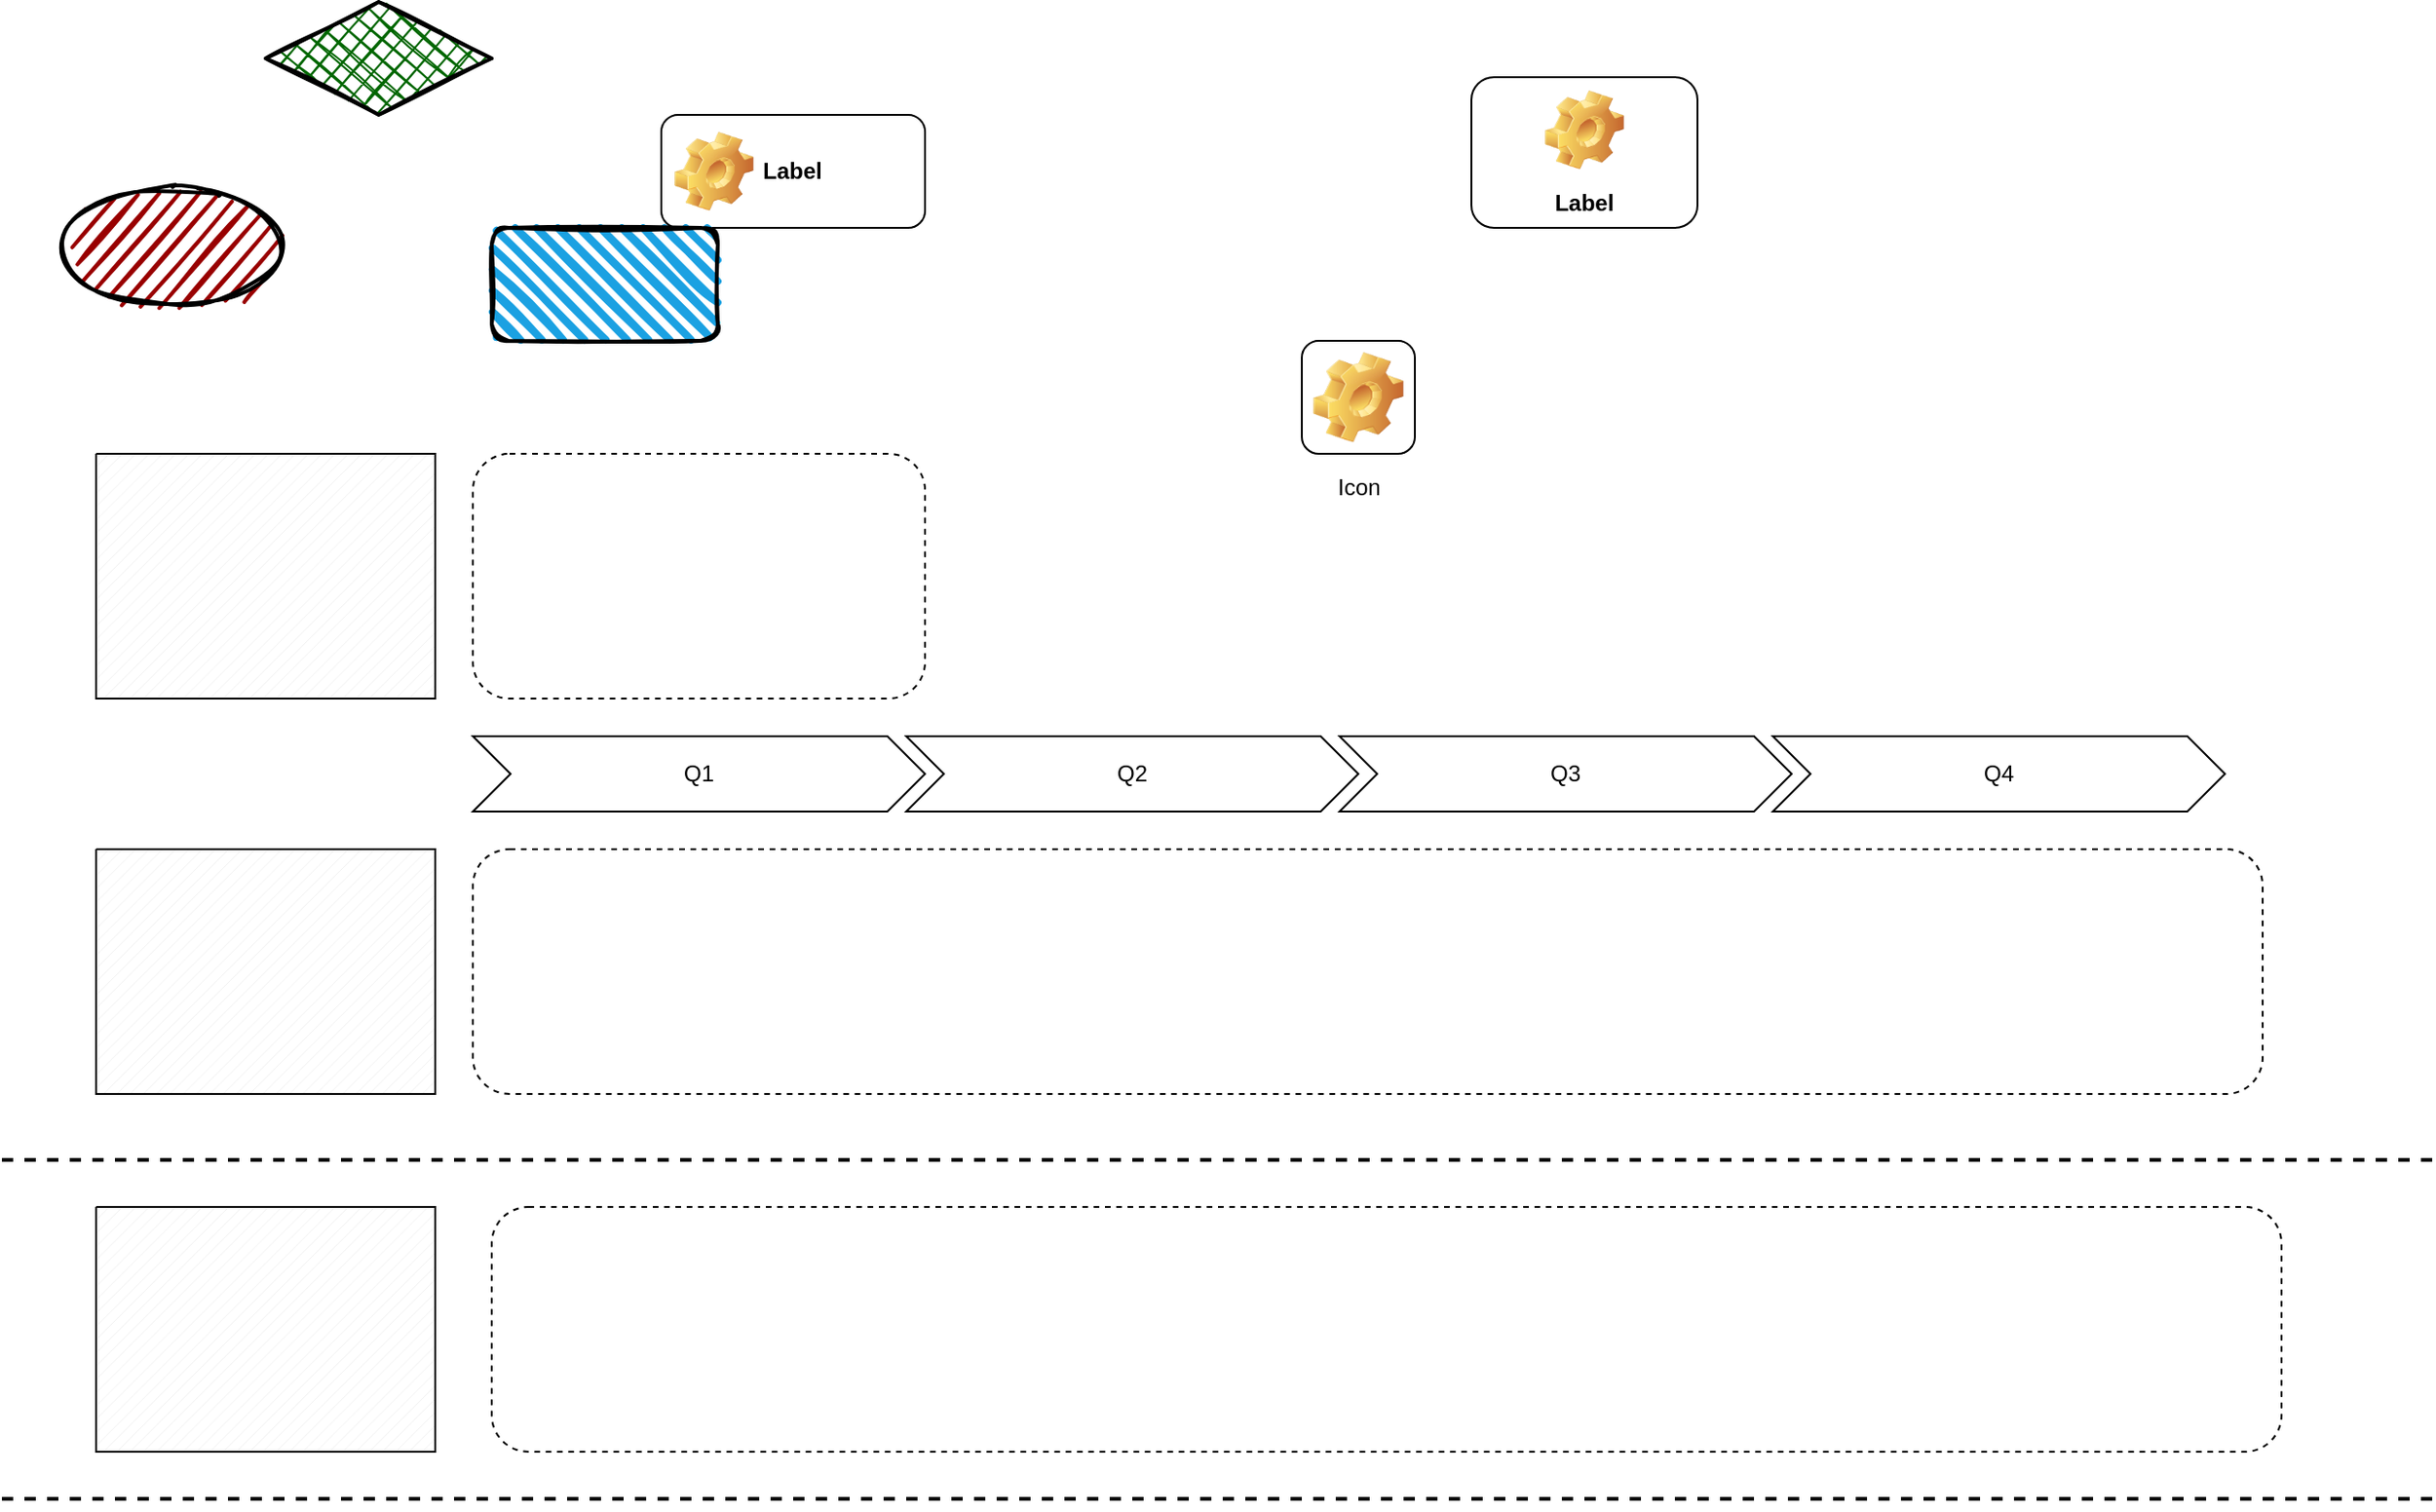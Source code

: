 <mxfile version="24.2.5" type="github">
  <diagram name="第 1 页" id="otzXFB9lIOkvXkMtDlbL">
    <mxGraphModel dx="2503" dy="2218" grid="1" gridSize="10" guides="1" tooltips="1" connect="1" arrows="1" fold="1" page="1" pageScale="1" pageWidth="827" pageHeight="1169" math="0" shadow="0">
      <root>
        <mxCell id="0" />
        <mxCell id="1" parent="0" />
        <mxCell id="LO9hTs_cn3nxpXgWKbTW-1" value="" style="rounded=1;whiteSpace=wrap;html=1;dashed=1;" vertex="1" parent="1">
          <mxGeometry x="-380" y="30" width="240" height="130" as="geometry" />
        </mxCell>
        <mxCell id="LO9hTs_cn3nxpXgWKbTW-2" value="Q3" style="shape=step;perimeter=stepPerimeter;whiteSpace=wrap;html=1;fixedSize=1;" vertex="1" parent="1">
          <mxGeometry x="80" y="180" width="240" height="40" as="geometry" />
        </mxCell>
        <mxCell id="LO9hTs_cn3nxpXgWKbTW-3" value="Q4" style="shape=step;perimeter=stepPerimeter;whiteSpace=wrap;html=1;fixedSize=1;" vertex="1" parent="1">
          <mxGeometry x="310" y="180" width="240" height="40" as="geometry" />
        </mxCell>
        <mxCell id="LO9hTs_cn3nxpXgWKbTW-4" value="Q2" style="shape=step;perimeter=stepPerimeter;whiteSpace=wrap;html=1;fixedSize=1;" vertex="1" parent="1">
          <mxGeometry x="-150" y="180" width="240" height="40" as="geometry" />
        </mxCell>
        <mxCell id="LO9hTs_cn3nxpXgWKbTW-5" value="Q1" style="shape=step;perimeter=stepPerimeter;whiteSpace=wrap;html=1;fixedSize=1;" vertex="1" parent="1">
          <mxGeometry x="-380" y="180" width="240" height="40" as="geometry" />
        </mxCell>
        <mxCell id="LO9hTs_cn3nxpXgWKbTW-6" value="" style="verticalLabelPosition=bottom;verticalAlign=top;html=1;shape=mxgraph.basic.patternFillRect;fillStyle=diag;step=5;fillStrokeWidth=0.2;fillStrokeColor=#dddddd;" vertex="1" parent="1">
          <mxGeometry x="-580" y="30" width="180" height="130" as="geometry" />
        </mxCell>
        <mxCell id="LO9hTs_cn3nxpXgWKbTW-7" value="" style="verticalLabelPosition=bottom;verticalAlign=top;html=1;shape=mxgraph.basic.patternFillRect;fillStyle=diag;step=5;fillStrokeWidth=0.2;fillStrokeColor=#dddddd;" vertex="1" parent="1">
          <mxGeometry x="-580" y="240" width="180" height="130" as="geometry" />
        </mxCell>
        <mxCell id="LO9hTs_cn3nxpXgWKbTW-10" value="" style="verticalLabelPosition=bottom;verticalAlign=top;html=1;shape=mxgraph.basic.patternFillRect;fillStyle=diag;step=5;fillStrokeWidth=0.2;fillStrokeColor=#dddddd;" vertex="1" parent="1">
          <mxGeometry x="-580" y="430" width="180" height="130" as="geometry" />
        </mxCell>
        <mxCell id="LO9hTs_cn3nxpXgWKbTW-11" value="" style="rounded=1;whiteSpace=wrap;html=1;dashed=1;" vertex="1" parent="1">
          <mxGeometry x="-380" y="240" width="950" height="130" as="geometry" />
        </mxCell>
        <mxCell id="LO9hTs_cn3nxpXgWKbTW-12" value="" style="rounded=1;whiteSpace=wrap;html=1;dashed=1;" vertex="1" parent="1">
          <mxGeometry x="-370" y="430" width="950" height="130" as="geometry" />
        </mxCell>
        <mxCell id="LO9hTs_cn3nxpXgWKbTW-13" value="" style="group" vertex="1" connectable="0" parent="1">
          <mxGeometry x="-630" y="400" width="1290" height="190" as="geometry" />
        </mxCell>
        <mxCell id="LO9hTs_cn3nxpXgWKbTW-8" value="" style="line;strokeWidth=2;html=1;dashed=1;" vertex="1" parent="LO9hTs_cn3nxpXgWKbTW-13">
          <mxGeometry width="1290" height="10" as="geometry" />
        </mxCell>
        <mxCell id="LO9hTs_cn3nxpXgWKbTW-9" value="" style="line;strokeWidth=2;html=1;dashed=1;" vertex="1" parent="LO9hTs_cn3nxpXgWKbTW-13">
          <mxGeometry y="180" width="1290" height="10" as="geometry" />
        </mxCell>
        <mxCell id="LO9hTs_cn3nxpXgWKbTW-17" value="Icon" style="icon;html=1;image=img/clipart/Gear_128x128.png" vertex="1" parent="1">
          <mxGeometry x="60" y="-30" width="60" height="60" as="geometry" />
        </mxCell>
        <mxCell id="LO9hTs_cn3nxpXgWKbTW-18" value="Label" style="label;whiteSpace=wrap;html=1;image=img/clipart/Gear_128x128.png" vertex="1" parent="1">
          <mxGeometry x="-280" y="-150" width="140" height="60" as="geometry" />
        </mxCell>
        <mxCell id="LO9hTs_cn3nxpXgWKbTW-19" value="Label" style="label;whiteSpace=wrap;html=1;align=center;verticalAlign=bottom;spacingLeft=0;spacingBottom=4;imageAlign=center;imageVerticalAlign=top;image=img/clipart/Gear_128x128.png" vertex="1" parent="1">
          <mxGeometry x="150" y="-170" width="120" height="80" as="geometry" />
        </mxCell>
        <mxCell id="LO9hTs_cn3nxpXgWKbTW-20" value="" style="ellipse;whiteSpace=wrap;html=1;strokeWidth=2;fillWeight=2;hachureGap=8;fillColor=#990000;fillStyle=dots;sketch=1;" vertex="1" parent="1">
          <mxGeometry x="-600" y="-110" width="120" height="60" as="geometry" />
        </mxCell>
        <mxCell id="LO9hTs_cn3nxpXgWKbTW-21" value="" style="rounded=1;whiteSpace=wrap;html=1;strokeWidth=2;fillWeight=4;hachureGap=8;hachureAngle=45;fillColor=#1ba1e2;sketch=1;" vertex="1" parent="1">
          <mxGeometry x="-370" y="-90" width="120" height="60" as="geometry" />
        </mxCell>
        <mxCell id="LO9hTs_cn3nxpXgWKbTW-22" value="" style="rhombus;whiteSpace=wrap;html=1;strokeWidth=2;fillWeight=-1;hachureGap=8;fillStyle=cross-hatch;fillColor=#006600;sketch=1;" vertex="1" parent="1">
          <mxGeometry x="-490" y="-210" width="120" height="60" as="geometry" />
        </mxCell>
      </root>
    </mxGraphModel>
  </diagram>
</mxfile>
